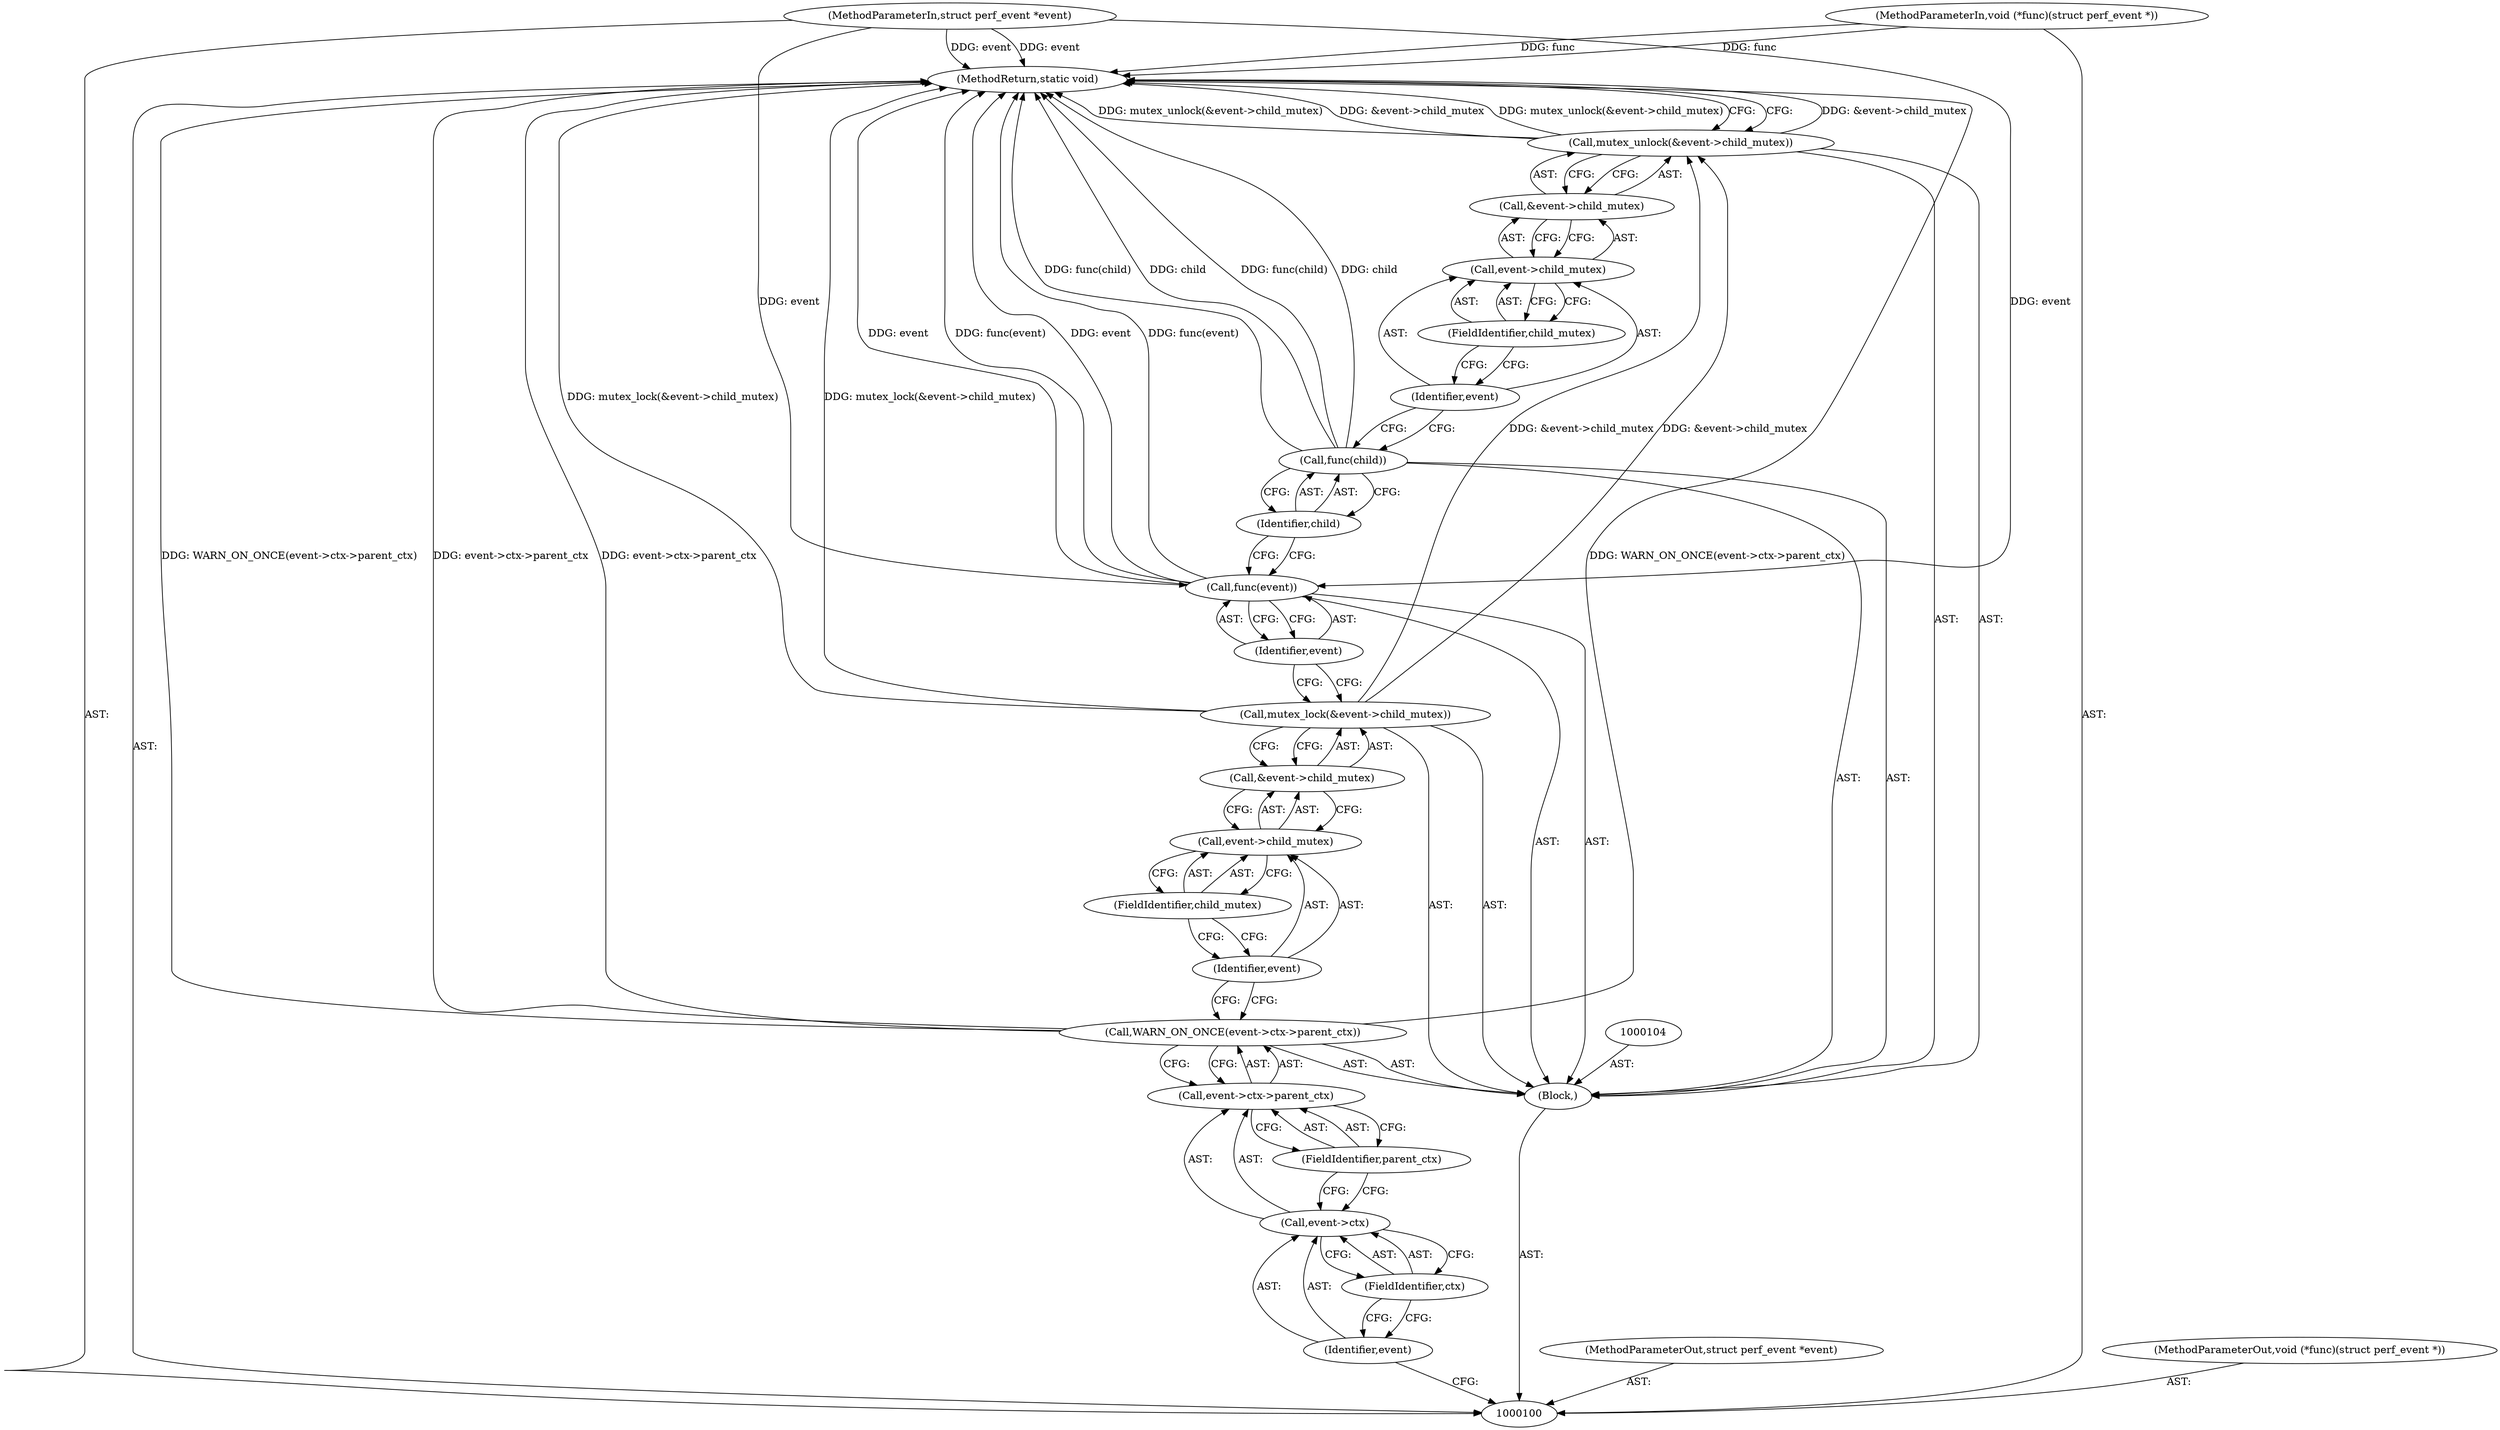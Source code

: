 digraph "0_linux_f63a8daa5812afef4f06c962351687e1ff9ccb2b_3" {
"1000125" [label="(MethodReturn,static void)"];
"1000101" [label="(MethodParameterIn,struct perf_event *event)"];
"1000156" [label="(MethodParameterOut,struct perf_event *event)"];
"1000118" [label="(Call,func(child))"];
"1000119" [label="(Identifier,child)"];
"1000120" [label="(Call,mutex_unlock(&event->child_mutex))"];
"1000121" [label="(Call,&event->child_mutex)"];
"1000122" [label="(Call,event->child_mutex)"];
"1000123" [label="(Identifier,event)"];
"1000124" [label="(FieldIdentifier,child_mutex)"];
"1000102" [label="(MethodParameterIn,void (*func)(struct perf_event *))"];
"1000157" [label="(MethodParameterOut,void (*func)(struct perf_event *))"];
"1000103" [label="(Block,)"];
"1000106" [label="(Call,event->ctx->parent_ctx)"];
"1000107" [label="(Call,event->ctx)"];
"1000108" [label="(Identifier,event)"];
"1000105" [label="(Call,WARN_ON_ONCE(event->ctx->parent_ctx))"];
"1000109" [label="(FieldIdentifier,ctx)"];
"1000110" [label="(FieldIdentifier,parent_ctx)"];
"1000112" [label="(Call,&event->child_mutex)"];
"1000113" [label="(Call,event->child_mutex)"];
"1000114" [label="(Identifier,event)"];
"1000111" [label="(Call,mutex_lock(&event->child_mutex))"];
"1000115" [label="(FieldIdentifier,child_mutex)"];
"1000116" [label="(Call,func(event))"];
"1000117" [label="(Identifier,event)"];
"1000125" -> "1000100"  [label="AST: "];
"1000125" -> "1000120"  [label="CFG: "];
"1000116" -> "1000125"  [label="DDG: event"];
"1000116" -> "1000125"  [label="DDG: func(event)"];
"1000105" -> "1000125"  [label="DDG: WARN_ON_ONCE(event->ctx->parent_ctx)"];
"1000105" -> "1000125"  [label="DDG: event->ctx->parent_ctx"];
"1000120" -> "1000125"  [label="DDG: &event->child_mutex"];
"1000120" -> "1000125"  [label="DDG: mutex_unlock(&event->child_mutex)"];
"1000118" -> "1000125"  [label="DDG: func(child)"];
"1000118" -> "1000125"  [label="DDG: child"];
"1000102" -> "1000125"  [label="DDG: func"];
"1000101" -> "1000125"  [label="DDG: event"];
"1000111" -> "1000125"  [label="DDG: mutex_lock(&event->child_mutex)"];
"1000101" -> "1000100"  [label="AST: "];
"1000101" -> "1000125"  [label="DDG: event"];
"1000101" -> "1000116"  [label="DDG: event"];
"1000156" -> "1000100"  [label="AST: "];
"1000118" -> "1000103"  [label="AST: "];
"1000118" -> "1000119"  [label="CFG: "];
"1000119" -> "1000118"  [label="AST: "];
"1000123" -> "1000118"  [label="CFG: "];
"1000118" -> "1000125"  [label="DDG: func(child)"];
"1000118" -> "1000125"  [label="DDG: child"];
"1000119" -> "1000118"  [label="AST: "];
"1000119" -> "1000116"  [label="CFG: "];
"1000118" -> "1000119"  [label="CFG: "];
"1000120" -> "1000103"  [label="AST: "];
"1000120" -> "1000121"  [label="CFG: "];
"1000121" -> "1000120"  [label="AST: "];
"1000125" -> "1000120"  [label="CFG: "];
"1000120" -> "1000125"  [label="DDG: &event->child_mutex"];
"1000120" -> "1000125"  [label="DDG: mutex_unlock(&event->child_mutex)"];
"1000111" -> "1000120"  [label="DDG: &event->child_mutex"];
"1000121" -> "1000120"  [label="AST: "];
"1000121" -> "1000122"  [label="CFG: "];
"1000122" -> "1000121"  [label="AST: "];
"1000120" -> "1000121"  [label="CFG: "];
"1000122" -> "1000121"  [label="AST: "];
"1000122" -> "1000124"  [label="CFG: "];
"1000123" -> "1000122"  [label="AST: "];
"1000124" -> "1000122"  [label="AST: "];
"1000121" -> "1000122"  [label="CFG: "];
"1000123" -> "1000122"  [label="AST: "];
"1000123" -> "1000118"  [label="CFG: "];
"1000124" -> "1000123"  [label="CFG: "];
"1000124" -> "1000122"  [label="AST: "];
"1000124" -> "1000123"  [label="CFG: "];
"1000122" -> "1000124"  [label="CFG: "];
"1000102" -> "1000100"  [label="AST: "];
"1000102" -> "1000125"  [label="DDG: func"];
"1000157" -> "1000100"  [label="AST: "];
"1000103" -> "1000100"  [label="AST: "];
"1000104" -> "1000103"  [label="AST: "];
"1000105" -> "1000103"  [label="AST: "];
"1000111" -> "1000103"  [label="AST: "];
"1000116" -> "1000103"  [label="AST: "];
"1000118" -> "1000103"  [label="AST: "];
"1000120" -> "1000103"  [label="AST: "];
"1000106" -> "1000105"  [label="AST: "];
"1000106" -> "1000110"  [label="CFG: "];
"1000107" -> "1000106"  [label="AST: "];
"1000110" -> "1000106"  [label="AST: "];
"1000105" -> "1000106"  [label="CFG: "];
"1000107" -> "1000106"  [label="AST: "];
"1000107" -> "1000109"  [label="CFG: "];
"1000108" -> "1000107"  [label="AST: "];
"1000109" -> "1000107"  [label="AST: "];
"1000110" -> "1000107"  [label="CFG: "];
"1000108" -> "1000107"  [label="AST: "];
"1000108" -> "1000100"  [label="CFG: "];
"1000109" -> "1000108"  [label="CFG: "];
"1000105" -> "1000103"  [label="AST: "];
"1000105" -> "1000106"  [label="CFG: "];
"1000106" -> "1000105"  [label="AST: "];
"1000114" -> "1000105"  [label="CFG: "];
"1000105" -> "1000125"  [label="DDG: WARN_ON_ONCE(event->ctx->parent_ctx)"];
"1000105" -> "1000125"  [label="DDG: event->ctx->parent_ctx"];
"1000109" -> "1000107"  [label="AST: "];
"1000109" -> "1000108"  [label="CFG: "];
"1000107" -> "1000109"  [label="CFG: "];
"1000110" -> "1000106"  [label="AST: "];
"1000110" -> "1000107"  [label="CFG: "];
"1000106" -> "1000110"  [label="CFG: "];
"1000112" -> "1000111"  [label="AST: "];
"1000112" -> "1000113"  [label="CFG: "];
"1000113" -> "1000112"  [label="AST: "];
"1000111" -> "1000112"  [label="CFG: "];
"1000113" -> "1000112"  [label="AST: "];
"1000113" -> "1000115"  [label="CFG: "];
"1000114" -> "1000113"  [label="AST: "];
"1000115" -> "1000113"  [label="AST: "];
"1000112" -> "1000113"  [label="CFG: "];
"1000114" -> "1000113"  [label="AST: "];
"1000114" -> "1000105"  [label="CFG: "];
"1000115" -> "1000114"  [label="CFG: "];
"1000111" -> "1000103"  [label="AST: "];
"1000111" -> "1000112"  [label="CFG: "];
"1000112" -> "1000111"  [label="AST: "];
"1000117" -> "1000111"  [label="CFG: "];
"1000111" -> "1000125"  [label="DDG: mutex_lock(&event->child_mutex)"];
"1000111" -> "1000120"  [label="DDG: &event->child_mutex"];
"1000115" -> "1000113"  [label="AST: "];
"1000115" -> "1000114"  [label="CFG: "];
"1000113" -> "1000115"  [label="CFG: "];
"1000116" -> "1000103"  [label="AST: "];
"1000116" -> "1000117"  [label="CFG: "];
"1000117" -> "1000116"  [label="AST: "];
"1000119" -> "1000116"  [label="CFG: "];
"1000116" -> "1000125"  [label="DDG: event"];
"1000116" -> "1000125"  [label="DDG: func(event)"];
"1000101" -> "1000116"  [label="DDG: event"];
"1000117" -> "1000116"  [label="AST: "];
"1000117" -> "1000111"  [label="CFG: "];
"1000116" -> "1000117"  [label="CFG: "];
}
